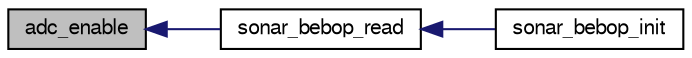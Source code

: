 digraph "adc_enable"
{
  edge [fontname="FreeSans",fontsize="10",labelfontname="FreeSans",labelfontsize="10"];
  node [fontname="FreeSans",fontsize="10",shape=record];
  rankdir="LR";
  Node1 [label="adc_enable",height=0.2,width=0.4,color="black", fillcolor="grey75", style="filled", fontcolor="black"];
  Node1 -> Node2 [dir="back",color="midnightblue",fontsize="10",style="solid",fontname="FreeSans"];
  Node2 [label="sonar_bebop_read",height=0.2,width=0.4,color="black", fillcolor="white", style="filled",URL="$sonar__bebop_8c.html#a523295c3c567273e2db300652a282f1f",tooltip="sonar_bebop_read Read ADC value to update sonar measurement "];
  Node2 -> Node3 [dir="back",color="midnightblue",fontsize="10",style="solid",fontname="FreeSans"];
  Node3 [label="sonar_bebop_init",height=0.2,width=0.4,color="black", fillcolor="white", style="filled",URL="$sonar__bebop_8h.html#a23dcc242803b0762d120696ddd57e98f"];
}
